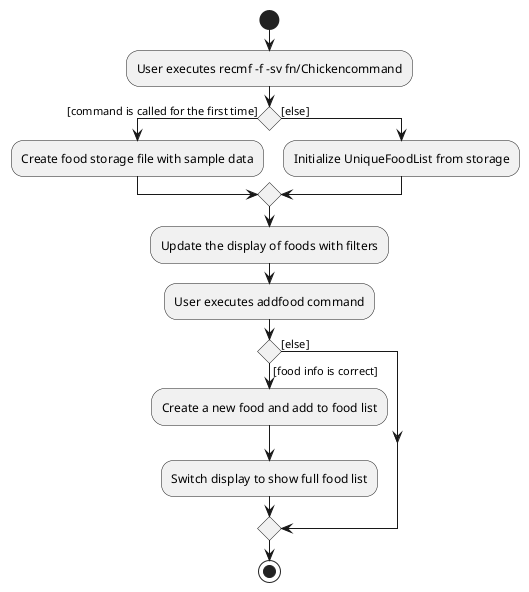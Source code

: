 @startuml
start
:User executes recmf -f -sv fn/Chickencommand;

if () then ([command is called for the first time])
    :Create food storage file with sample data;
else ([else])
    :Initialize UniqueFoodList from storage;
endif
:Update the display of foods with filters;
:User executes addfood command;
if () then ([food info is correct])
    :Create a new food and add to food list;
    :Switch display to show full food list;
else ([else])
endif
stop
@enduml
